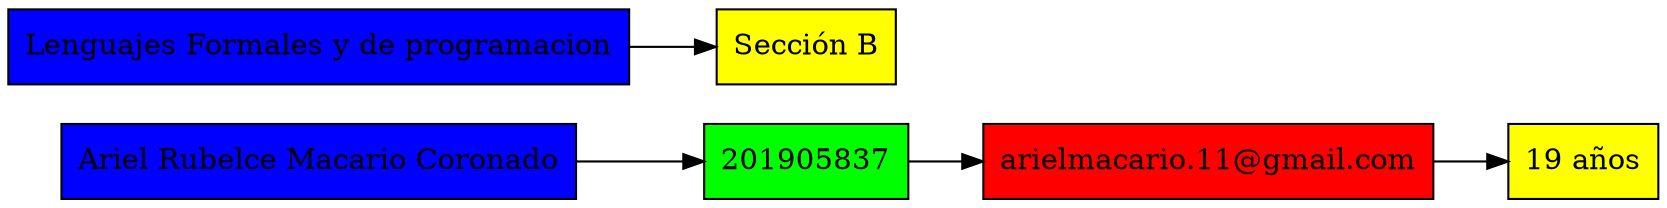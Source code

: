 digraph grafica{
rankdir=LR;
node [shape = record, style=filled];
name [ label ="Ariel Rubelce Macario Coronado" ,fillcolor=blue];
carnet [ label ="201905837",fillcolor=green];
correo [ label ="arielmacario.11@gmail.com", fillcolor=red];
edad [ label ="19 años",fillcolor=yellow];
curso [ label ="Lenguajes Formales y de programacion",fillcolor=blue];
seccion [ label ="Sección B",fillcolor=yellow];
name->carnet
carnet->correo
correo->edad
curso->seccion
}
